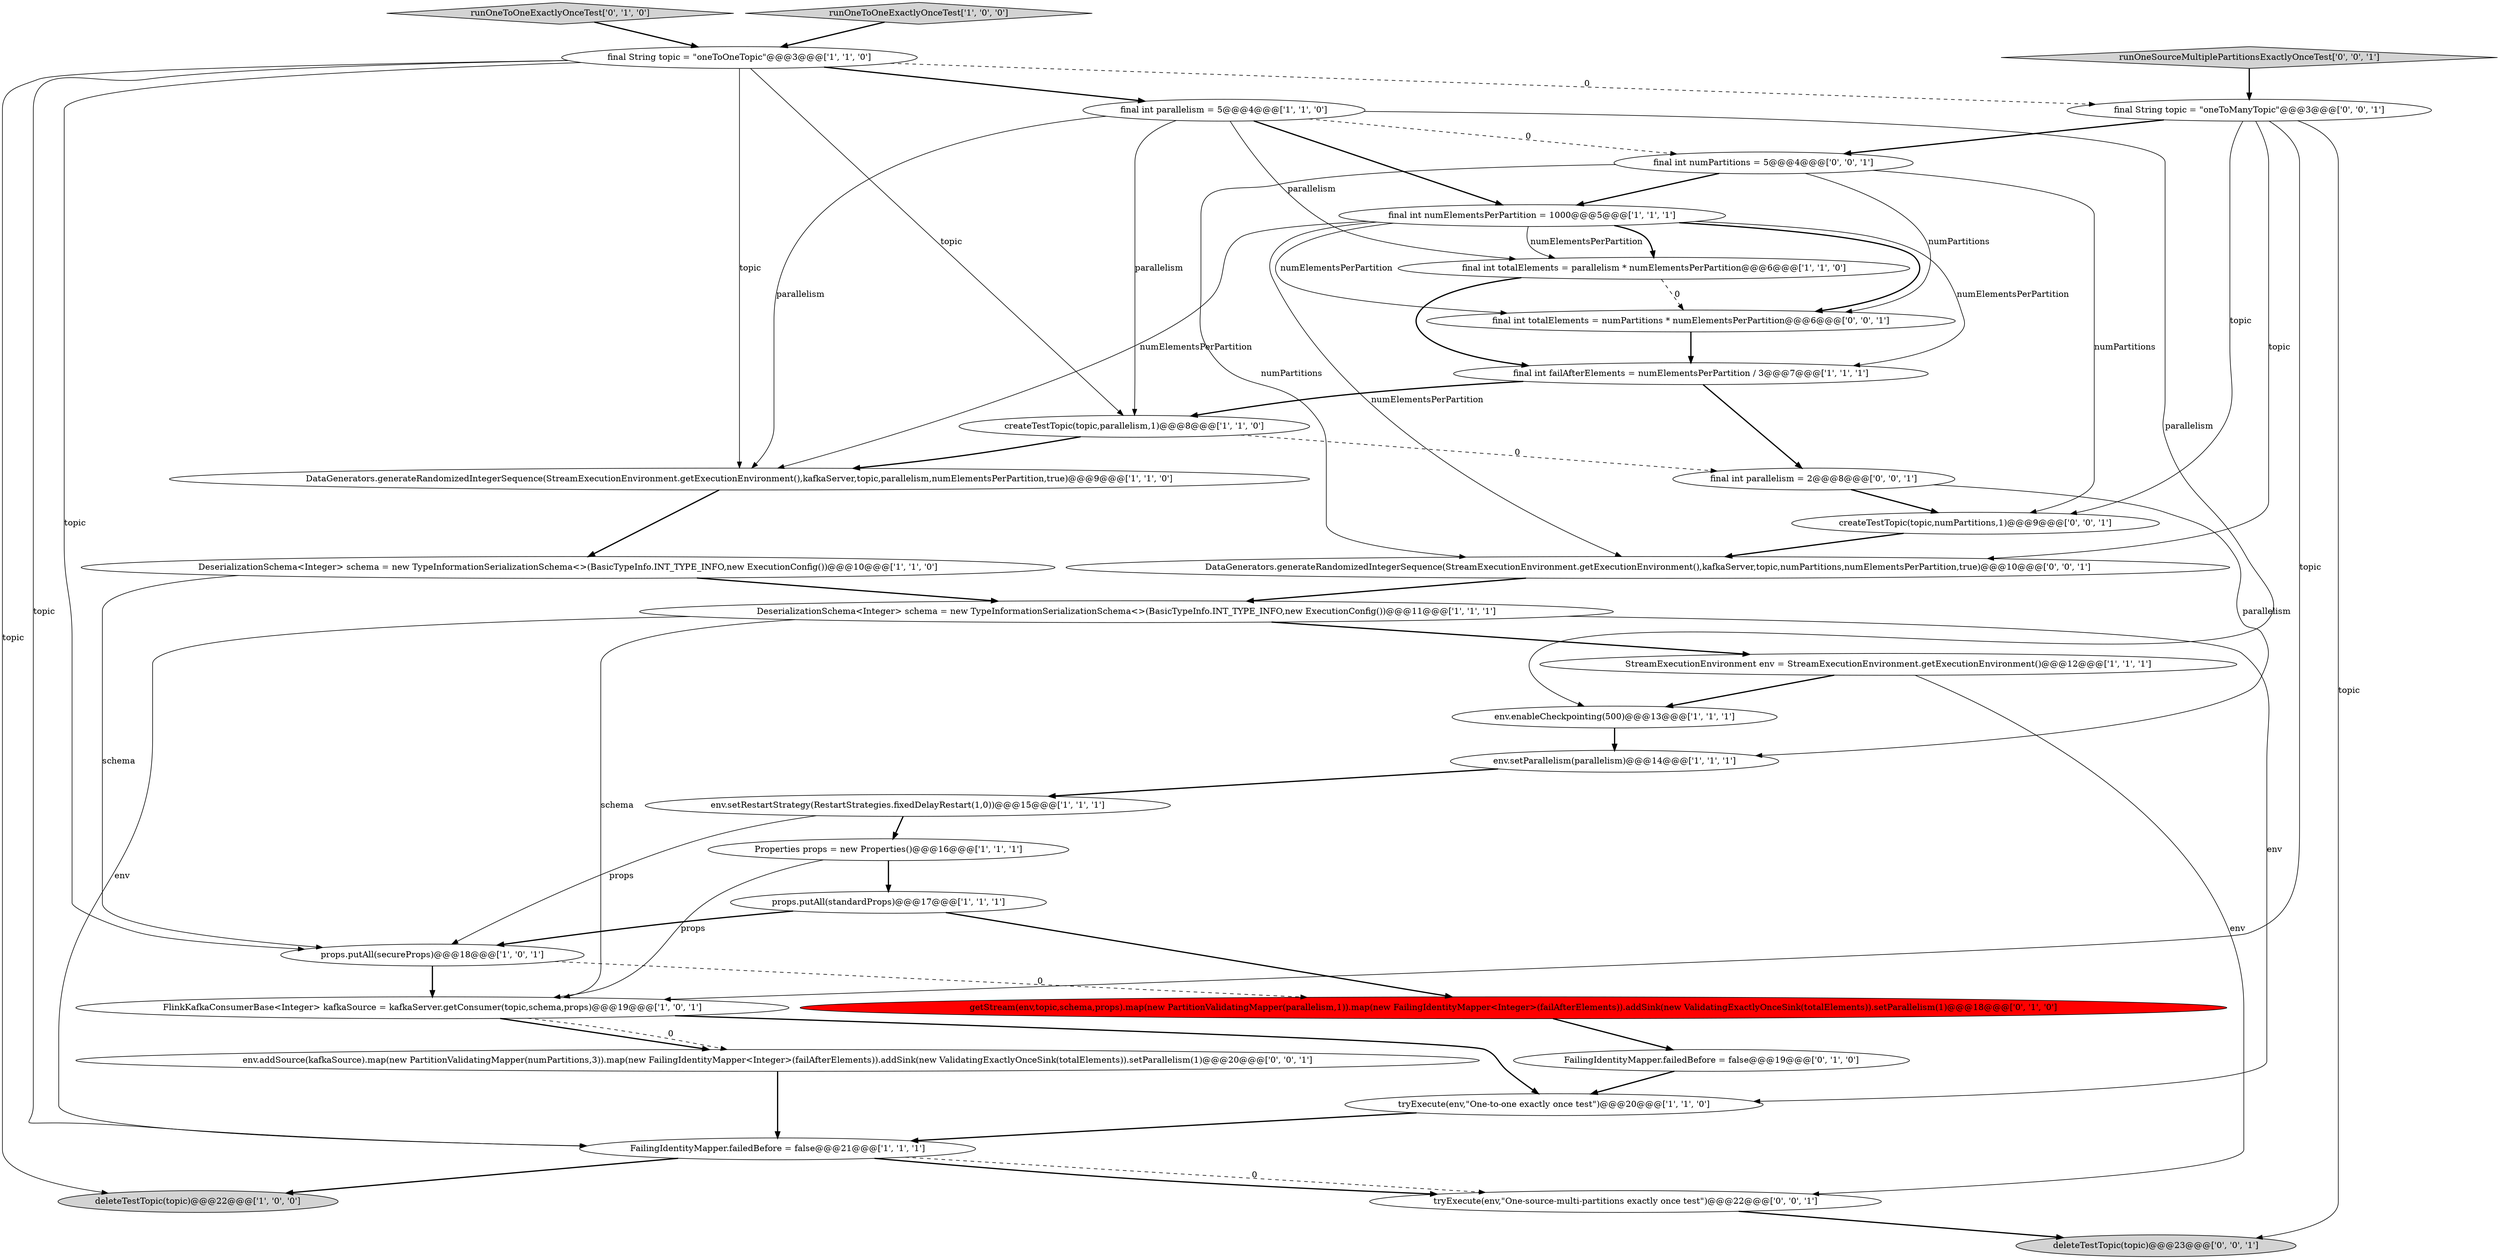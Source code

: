 digraph {
14 [style = filled, label = "DataGenerators.generateRandomizedIntegerSequence(StreamExecutionEnvironment.getExecutionEnvironment(),kafkaServer,topic,parallelism,numElementsPerPartition,true)@@@9@@@['1', '1', '0']", fillcolor = white, shape = ellipse image = "AAA0AAABBB1BBB"];
20 [style = filled, label = "final int numElementsPerPartition = 1000@@@5@@@['1', '1', '1']", fillcolor = white, shape = ellipse image = "AAA0AAABBB1BBB"];
0 [style = filled, label = "DeserializationSchema<Integer> schema = new TypeInformationSerializationSchema<>(BasicTypeInfo.INT_TYPE_INFO,new ExecutionConfig())@@@10@@@['1', '1', '0']", fillcolor = white, shape = ellipse image = "AAA0AAABBB1BBB"];
2 [style = filled, label = "final int failAfterElements = numElementsPerPartition / 3@@@7@@@['1', '1', '1']", fillcolor = white, shape = ellipse image = "AAA0AAABBB1BBB"];
22 [style = filled, label = "runOneToOneExactlyOnceTest['0', '1', '0']", fillcolor = lightgray, shape = diamond image = "AAA0AAABBB2BBB"];
7 [style = filled, label = "props.putAll(secureProps)@@@18@@@['1', '0', '1']", fillcolor = white, shape = ellipse image = "AAA0AAABBB1BBB"];
11 [style = filled, label = "DeserializationSchema<Integer> schema = new TypeInformationSerializationSchema<>(BasicTypeInfo.INT_TYPE_INFO,new ExecutionConfig())@@@11@@@['1', '1', '1']", fillcolor = white, shape = ellipse image = "AAA0AAABBB1BBB"];
12 [style = filled, label = "FailingIdentityMapper.failedBefore = false@@@21@@@['1', '1', '1']", fillcolor = white, shape = ellipse image = "AAA0AAABBB1BBB"];
29 [style = filled, label = "final int totalElements = numPartitions * numElementsPerPartition@@@6@@@['0', '0', '1']", fillcolor = white, shape = ellipse image = "AAA0AAABBB3BBB"];
15 [style = filled, label = "env.setRestartStrategy(RestartStrategies.fixedDelayRestart(1,0))@@@15@@@['1', '1', '1']", fillcolor = white, shape = ellipse image = "AAA0AAABBB1BBB"];
13 [style = filled, label = "Properties props = new Properties()@@@16@@@['1', '1', '1']", fillcolor = white, shape = ellipse image = "AAA0AAABBB1BBB"];
30 [style = filled, label = "env.addSource(kafkaSource).map(new PartitionValidatingMapper(numPartitions,3)).map(new FailingIdentityMapper<Integer>(failAfterElements)).addSink(new ValidatingExactlyOnceSink(totalElements)).setParallelism(1)@@@20@@@['0', '0', '1']", fillcolor = white, shape = ellipse image = "AAA0AAABBB3BBB"];
27 [style = filled, label = "runOneSourceMultiplePartitionsExactlyOnceTest['0', '0', '1']", fillcolor = lightgray, shape = diamond image = "AAA0AAABBB3BBB"];
17 [style = filled, label = "createTestTopic(topic,parallelism,1)@@@8@@@['1', '1', '0']", fillcolor = white, shape = ellipse image = "AAA0AAABBB1BBB"];
3 [style = filled, label = "deleteTestTopic(topic)@@@22@@@['1', '0', '0']", fillcolor = lightgray, shape = ellipse image = "AAA0AAABBB1BBB"];
18 [style = filled, label = "env.enableCheckpointing(500)@@@13@@@['1', '1', '1']", fillcolor = white, shape = ellipse image = "AAA0AAABBB1BBB"];
1 [style = filled, label = "tryExecute(env,\"One-to-one exactly once test\")@@@20@@@['1', '1', '0']", fillcolor = white, shape = ellipse image = "AAA0AAABBB1BBB"];
23 [style = filled, label = "FailingIdentityMapper.failedBefore = false@@@19@@@['0', '1', '0']", fillcolor = white, shape = ellipse image = "AAA0AAABBB2BBB"];
8 [style = filled, label = "final int totalElements = parallelism * numElementsPerPartition@@@6@@@['1', '1', '0']", fillcolor = white, shape = ellipse image = "AAA0AAABBB1BBB"];
26 [style = filled, label = "final int numPartitions = 5@@@4@@@['0', '0', '1']", fillcolor = white, shape = ellipse image = "AAA0AAABBB3BBB"];
32 [style = filled, label = "final String topic = \"oneToManyTopic\"@@@3@@@['0', '0', '1']", fillcolor = white, shape = ellipse image = "AAA0AAABBB3BBB"];
5 [style = filled, label = "StreamExecutionEnvironment env = StreamExecutionEnvironment.getExecutionEnvironment()@@@12@@@['1', '1', '1']", fillcolor = white, shape = ellipse image = "AAA0AAABBB1BBB"];
19 [style = filled, label = "runOneToOneExactlyOnceTest['1', '0', '0']", fillcolor = lightgray, shape = diamond image = "AAA0AAABBB1BBB"];
10 [style = filled, label = "props.putAll(standardProps)@@@17@@@['1', '1', '1']", fillcolor = white, shape = ellipse image = "AAA0AAABBB1BBB"];
33 [style = filled, label = "tryExecute(env,\"One-source-multi-partitions exactly once test\")@@@22@@@['0', '0', '1']", fillcolor = white, shape = ellipse image = "AAA0AAABBB3BBB"];
6 [style = filled, label = "env.setParallelism(parallelism)@@@14@@@['1', '1', '1']", fillcolor = white, shape = ellipse image = "AAA0AAABBB1BBB"];
31 [style = filled, label = "final int parallelism = 2@@@8@@@['0', '0', '1']", fillcolor = white, shape = ellipse image = "AAA0AAABBB3BBB"];
9 [style = filled, label = "FlinkKafkaConsumerBase<Integer> kafkaSource = kafkaServer.getConsumer(topic,schema,props)@@@19@@@['1', '0', '1']", fillcolor = white, shape = ellipse image = "AAA0AAABBB1BBB"];
21 [style = filled, label = "getStream(env,topic,schema,props).map(new PartitionValidatingMapper(parallelism,1)).map(new FailingIdentityMapper<Integer>(failAfterElements)).addSink(new ValidatingExactlyOnceSink(totalElements)).setParallelism(1)@@@18@@@['0', '1', '0']", fillcolor = red, shape = ellipse image = "AAA1AAABBB2BBB"];
24 [style = filled, label = "deleteTestTopic(topic)@@@23@@@['0', '0', '1']", fillcolor = lightgray, shape = ellipse image = "AAA0AAABBB3BBB"];
4 [style = filled, label = "final String topic = \"oneToOneTopic\"@@@3@@@['1', '1', '0']", fillcolor = white, shape = ellipse image = "AAA0AAABBB1BBB"];
28 [style = filled, label = "createTestTopic(topic,numPartitions,1)@@@9@@@['0', '0', '1']", fillcolor = white, shape = ellipse image = "AAA0AAABBB3BBB"];
25 [style = filled, label = "DataGenerators.generateRandomizedIntegerSequence(StreamExecutionEnvironment.getExecutionEnvironment(),kafkaServer,topic,numPartitions,numElementsPerPartition,true)@@@10@@@['0', '0', '1']", fillcolor = white, shape = ellipse image = "AAA0AAABBB3BBB"];
16 [style = filled, label = "final int parallelism = 5@@@4@@@['1', '1', '0']", fillcolor = white, shape = ellipse image = "AAA0AAABBB1BBB"];
2->17 [style = bold, label=""];
13->10 [style = bold, label=""];
4->17 [style = solid, label="topic"];
15->13 [style = bold, label=""];
27->32 [style = bold, label=""];
16->17 [style = solid, label="parallelism"];
16->18 [style = solid, label="parallelism"];
7->21 [style = dashed, label="0"];
12->33 [style = dashed, label="0"];
32->9 [style = solid, label="topic"];
20->29 [style = bold, label=""];
26->29 [style = solid, label="numPartitions"];
16->8 [style = solid, label="parallelism"];
4->12 [style = solid, label="topic"];
11->9 [style = solid, label="schema"];
11->12 [style = solid, label="env"];
32->25 [style = solid, label="topic"];
0->11 [style = bold, label=""];
26->20 [style = bold, label=""];
9->30 [style = bold, label=""];
20->2 [style = solid, label="numElementsPerPartition"];
5->18 [style = bold, label=""];
10->21 [style = bold, label=""];
4->7 [style = solid, label="topic"];
13->9 [style = solid, label="props"];
17->31 [style = dashed, label="0"];
10->7 [style = bold, label=""];
32->26 [style = bold, label=""];
32->28 [style = solid, label="topic"];
26->25 [style = solid, label="numPartitions"];
6->15 [style = bold, label=""];
2->31 [style = bold, label=""];
20->29 [style = solid, label="numElementsPerPartition"];
22->4 [style = bold, label=""];
4->32 [style = dashed, label="0"];
7->9 [style = bold, label=""];
16->26 [style = dashed, label="0"];
11->5 [style = bold, label=""];
20->8 [style = bold, label=""];
29->2 [style = bold, label=""];
30->12 [style = bold, label=""];
4->14 [style = solid, label="topic"];
31->6 [style = solid, label="parallelism"];
20->14 [style = solid, label="numElementsPerPartition"];
14->0 [style = bold, label=""];
8->2 [style = bold, label=""];
18->6 [style = bold, label=""];
17->14 [style = bold, label=""];
25->11 [style = bold, label=""];
20->8 [style = solid, label="numElementsPerPartition"];
33->24 [style = bold, label=""];
4->3 [style = solid, label="topic"];
20->25 [style = solid, label="numElementsPerPartition"];
12->33 [style = bold, label=""];
1->12 [style = bold, label=""];
16->14 [style = solid, label="parallelism"];
23->1 [style = bold, label=""];
28->25 [style = bold, label=""];
11->1 [style = solid, label="env"];
5->33 [style = solid, label="env"];
12->3 [style = bold, label=""];
19->4 [style = bold, label=""];
31->28 [style = bold, label=""];
32->24 [style = solid, label="topic"];
9->1 [style = bold, label=""];
0->7 [style = solid, label="schema"];
26->28 [style = solid, label="numPartitions"];
16->20 [style = bold, label=""];
8->29 [style = dashed, label="0"];
9->30 [style = dashed, label="0"];
4->16 [style = bold, label=""];
21->23 [style = bold, label=""];
15->7 [style = solid, label="props"];
}
